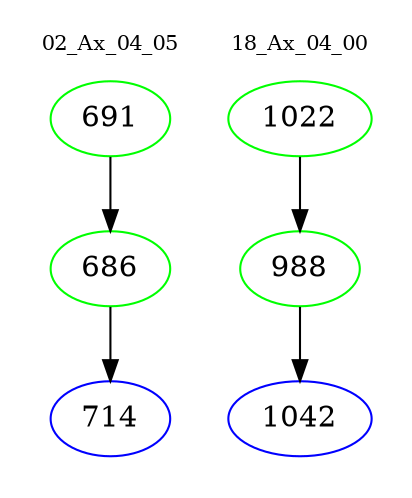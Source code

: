 digraph{
subgraph cluster_0 {
color = white
label = "02_Ax_04_05";
fontsize=10;
T0_691 [label="691", color="green"]
T0_691 -> T0_686 [color="black"]
T0_686 [label="686", color="green"]
T0_686 -> T0_714 [color="black"]
T0_714 [label="714", color="blue"]
}
subgraph cluster_1 {
color = white
label = "18_Ax_04_00";
fontsize=10;
T1_1022 [label="1022", color="green"]
T1_1022 -> T1_988 [color="black"]
T1_988 [label="988", color="green"]
T1_988 -> T1_1042 [color="black"]
T1_1042 [label="1042", color="blue"]
}
}

